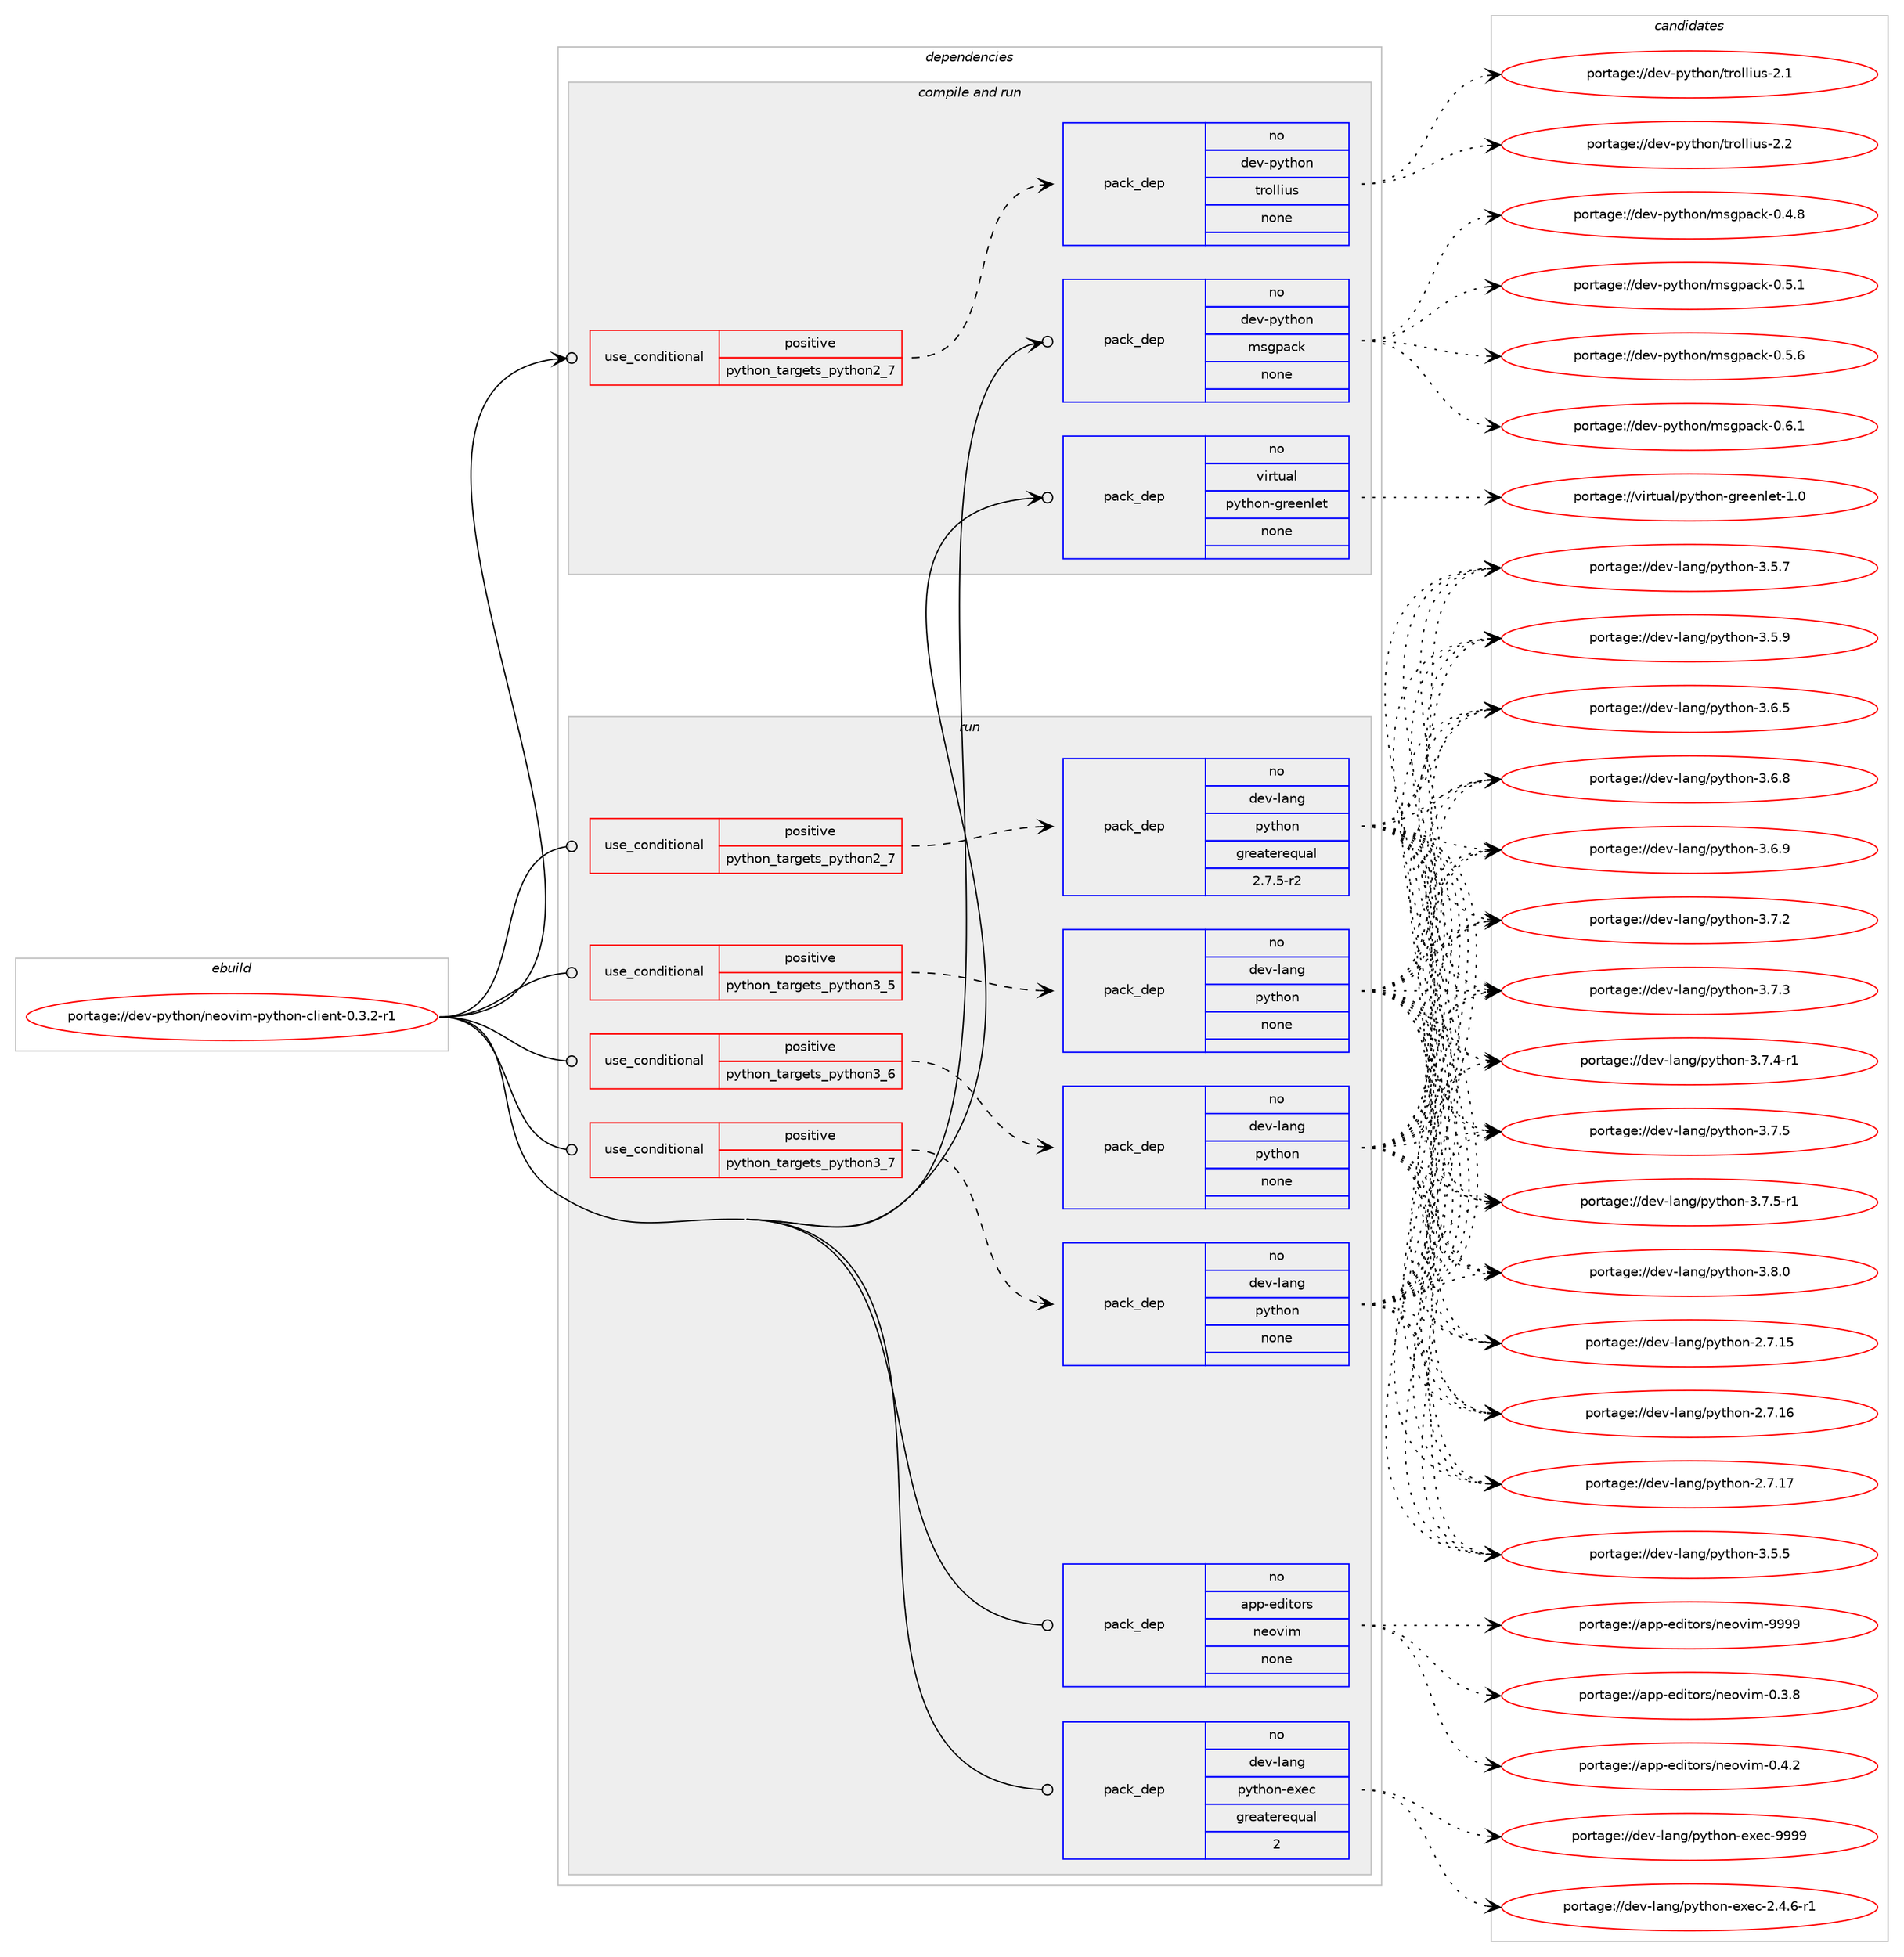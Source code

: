 digraph prolog {

# *************
# Graph options
# *************

newrank=true;
concentrate=true;
compound=true;
graph [rankdir=LR,fontname=Helvetica,fontsize=10,ranksep=1.5];#, ranksep=2.5, nodesep=0.2];
edge  [arrowhead=vee];
node  [fontname=Helvetica,fontsize=10];

# **********
# The ebuild
# **********

subgraph cluster_leftcol {
color=gray;
rank=same;
label=<<i>ebuild</i>>;
id [label="portage://dev-python/neovim-python-client-0.3.2-r1", color=red, width=4, href="../dev-python/neovim-python-client-0.3.2-r1.svg"];
}

# ****************
# The dependencies
# ****************

subgraph cluster_midcol {
color=gray;
label=<<i>dependencies</i>>;
subgraph cluster_compile {
fillcolor="#eeeeee";
style=filled;
label=<<i>compile</i>>;
}
subgraph cluster_compileandrun {
fillcolor="#eeeeee";
style=filled;
label=<<i>compile and run</i>>;
subgraph cond32258 {
dependency151046 [label=<<TABLE BORDER="0" CELLBORDER="1" CELLSPACING="0" CELLPADDING="4"><TR><TD ROWSPAN="3" CELLPADDING="10">use_conditional</TD></TR><TR><TD>positive</TD></TR><TR><TD>python_targets_python2_7</TD></TR></TABLE>>, shape=none, color=red];
subgraph pack115462 {
dependency151047 [label=<<TABLE BORDER="0" CELLBORDER="1" CELLSPACING="0" CELLPADDING="4" WIDTH="220"><TR><TD ROWSPAN="6" CELLPADDING="30">pack_dep</TD></TR><TR><TD WIDTH="110">no</TD></TR><TR><TD>dev-python</TD></TR><TR><TD>trollius</TD></TR><TR><TD>none</TD></TR><TR><TD></TD></TR></TABLE>>, shape=none, color=blue];
}
dependency151046:e -> dependency151047:w [weight=20,style="dashed",arrowhead="vee"];
}
id:e -> dependency151046:w [weight=20,style="solid",arrowhead="odotvee"];
subgraph pack115463 {
dependency151048 [label=<<TABLE BORDER="0" CELLBORDER="1" CELLSPACING="0" CELLPADDING="4" WIDTH="220"><TR><TD ROWSPAN="6" CELLPADDING="30">pack_dep</TD></TR><TR><TD WIDTH="110">no</TD></TR><TR><TD>dev-python</TD></TR><TR><TD>msgpack</TD></TR><TR><TD>none</TD></TR><TR><TD></TD></TR></TABLE>>, shape=none, color=blue];
}
id:e -> dependency151048:w [weight=20,style="solid",arrowhead="odotvee"];
subgraph pack115464 {
dependency151049 [label=<<TABLE BORDER="0" CELLBORDER="1" CELLSPACING="0" CELLPADDING="4" WIDTH="220"><TR><TD ROWSPAN="6" CELLPADDING="30">pack_dep</TD></TR><TR><TD WIDTH="110">no</TD></TR><TR><TD>virtual</TD></TR><TR><TD>python-greenlet</TD></TR><TR><TD>none</TD></TR><TR><TD></TD></TR></TABLE>>, shape=none, color=blue];
}
id:e -> dependency151049:w [weight=20,style="solid",arrowhead="odotvee"];
}
subgraph cluster_run {
fillcolor="#eeeeee";
style=filled;
label=<<i>run</i>>;
subgraph cond32259 {
dependency151050 [label=<<TABLE BORDER="0" CELLBORDER="1" CELLSPACING="0" CELLPADDING="4"><TR><TD ROWSPAN="3" CELLPADDING="10">use_conditional</TD></TR><TR><TD>positive</TD></TR><TR><TD>python_targets_python2_7</TD></TR></TABLE>>, shape=none, color=red];
subgraph pack115465 {
dependency151051 [label=<<TABLE BORDER="0" CELLBORDER="1" CELLSPACING="0" CELLPADDING="4" WIDTH="220"><TR><TD ROWSPAN="6" CELLPADDING="30">pack_dep</TD></TR><TR><TD WIDTH="110">no</TD></TR><TR><TD>dev-lang</TD></TR><TR><TD>python</TD></TR><TR><TD>greaterequal</TD></TR><TR><TD>2.7.5-r2</TD></TR></TABLE>>, shape=none, color=blue];
}
dependency151050:e -> dependency151051:w [weight=20,style="dashed",arrowhead="vee"];
}
id:e -> dependency151050:w [weight=20,style="solid",arrowhead="odot"];
subgraph cond32260 {
dependency151052 [label=<<TABLE BORDER="0" CELLBORDER="1" CELLSPACING="0" CELLPADDING="4"><TR><TD ROWSPAN="3" CELLPADDING="10">use_conditional</TD></TR><TR><TD>positive</TD></TR><TR><TD>python_targets_python3_5</TD></TR></TABLE>>, shape=none, color=red];
subgraph pack115466 {
dependency151053 [label=<<TABLE BORDER="0" CELLBORDER="1" CELLSPACING="0" CELLPADDING="4" WIDTH="220"><TR><TD ROWSPAN="6" CELLPADDING="30">pack_dep</TD></TR><TR><TD WIDTH="110">no</TD></TR><TR><TD>dev-lang</TD></TR><TR><TD>python</TD></TR><TR><TD>none</TD></TR><TR><TD></TD></TR></TABLE>>, shape=none, color=blue];
}
dependency151052:e -> dependency151053:w [weight=20,style="dashed",arrowhead="vee"];
}
id:e -> dependency151052:w [weight=20,style="solid",arrowhead="odot"];
subgraph cond32261 {
dependency151054 [label=<<TABLE BORDER="0" CELLBORDER="1" CELLSPACING="0" CELLPADDING="4"><TR><TD ROWSPAN="3" CELLPADDING="10">use_conditional</TD></TR><TR><TD>positive</TD></TR><TR><TD>python_targets_python3_6</TD></TR></TABLE>>, shape=none, color=red];
subgraph pack115467 {
dependency151055 [label=<<TABLE BORDER="0" CELLBORDER="1" CELLSPACING="0" CELLPADDING="4" WIDTH="220"><TR><TD ROWSPAN="6" CELLPADDING="30">pack_dep</TD></TR><TR><TD WIDTH="110">no</TD></TR><TR><TD>dev-lang</TD></TR><TR><TD>python</TD></TR><TR><TD>none</TD></TR><TR><TD></TD></TR></TABLE>>, shape=none, color=blue];
}
dependency151054:e -> dependency151055:w [weight=20,style="dashed",arrowhead="vee"];
}
id:e -> dependency151054:w [weight=20,style="solid",arrowhead="odot"];
subgraph cond32262 {
dependency151056 [label=<<TABLE BORDER="0" CELLBORDER="1" CELLSPACING="0" CELLPADDING="4"><TR><TD ROWSPAN="3" CELLPADDING="10">use_conditional</TD></TR><TR><TD>positive</TD></TR><TR><TD>python_targets_python3_7</TD></TR></TABLE>>, shape=none, color=red];
subgraph pack115468 {
dependency151057 [label=<<TABLE BORDER="0" CELLBORDER="1" CELLSPACING="0" CELLPADDING="4" WIDTH="220"><TR><TD ROWSPAN="6" CELLPADDING="30">pack_dep</TD></TR><TR><TD WIDTH="110">no</TD></TR><TR><TD>dev-lang</TD></TR><TR><TD>python</TD></TR><TR><TD>none</TD></TR><TR><TD></TD></TR></TABLE>>, shape=none, color=blue];
}
dependency151056:e -> dependency151057:w [weight=20,style="dashed",arrowhead="vee"];
}
id:e -> dependency151056:w [weight=20,style="solid",arrowhead="odot"];
subgraph pack115469 {
dependency151058 [label=<<TABLE BORDER="0" CELLBORDER="1" CELLSPACING="0" CELLPADDING="4" WIDTH="220"><TR><TD ROWSPAN="6" CELLPADDING="30">pack_dep</TD></TR><TR><TD WIDTH="110">no</TD></TR><TR><TD>app-editors</TD></TR><TR><TD>neovim</TD></TR><TR><TD>none</TD></TR><TR><TD></TD></TR></TABLE>>, shape=none, color=blue];
}
id:e -> dependency151058:w [weight=20,style="solid",arrowhead="odot"];
subgraph pack115470 {
dependency151059 [label=<<TABLE BORDER="0" CELLBORDER="1" CELLSPACING="0" CELLPADDING="4" WIDTH="220"><TR><TD ROWSPAN="6" CELLPADDING="30">pack_dep</TD></TR><TR><TD WIDTH="110">no</TD></TR><TR><TD>dev-lang</TD></TR><TR><TD>python-exec</TD></TR><TR><TD>greaterequal</TD></TR><TR><TD>2</TD></TR></TABLE>>, shape=none, color=blue];
}
id:e -> dependency151059:w [weight=20,style="solid",arrowhead="odot"];
}
}

# **************
# The candidates
# **************

subgraph cluster_choices {
rank=same;
color=gray;
label=<<i>candidates</i>>;

subgraph choice115462 {
color=black;
nodesep=1;
choiceportage100101118451121211161041111104711611411110810810511711545504649 [label="portage://dev-python/trollius-2.1", color=red, width=4,href="../dev-python/trollius-2.1.svg"];
choiceportage100101118451121211161041111104711611411110810810511711545504650 [label="portage://dev-python/trollius-2.2", color=red, width=4,href="../dev-python/trollius-2.2.svg"];
dependency151047:e -> choiceportage100101118451121211161041111104711611411110810810511711545504649:w [style=dotted,weight="100"];
dependency151047:e -> choiceportage100101118451121211161041111104711611411110810810511711545504650:w [style=dotted,weight="100"];
}
subgraph choice115463 {
color=black;
nodesep=1;
choiceportage10010111845112121116104111110471091151031129799107454846524656 [label="portage://dev-python/msgpack-0.4.8", color=red, width=4,href="../dev-python/msgpack-0.4.8.svg"];
choiceportage10010111845112121116104111110471091151031129799107454846534649 [label="portage://dev-python/msgpack-0.5.1", color=red, width=4,href="../dev-python/msgpack-0.5.1.svg"];
choiceportage10010111845112121116104111110471091151031129799107454846534654 [label="portage://dev-python/msgpack-0.5.6", color=red, width=4,href="../dev-python/msgpack-0.5.6.svg"];
choiceportage10010111845112121116104111110471091151031129799107454846544649 [label="portage://dev-python/msgpack-0.6.1", color=red, width=4,href="../dev-python/msgpack-0.6.1.svg"];
dependency151048:e -> choiceportage10010111845112121116104111110471091151031129799107454846524656:w [style=dotted,weight="100"];
dependency151048:e -> choiceportage10010111845112121116104111110471091151031129799107454846534649:w [style=dotted,weight="100"];
dependency151048:e -> choiceportage10010111845112121116104111110471091151031129799107454846534654:w [style=dotted,weight="100"];
dependency151048:e -> choiceportage10010111845112121116104111110471091151031129799107454846544649:w [style=dotted,weight="100"];
}
subgraph choice115464 {
color=black;
nodesep=1;
choiceportage11810511411611797108471121211161041111104510311410110111010810111645494648 [label="portage://virtual/python-greenlet-1.0", color=red, width=4,href="../virtual/python-greenlet-1.0.svg"];
dependency151049:e -> choiceportage11810511411611797108471121211161041111104510311410110111010810111645494648:w [style=dotted,weight="100"];
}
subgraph choice115465 {
color=black;
nodesep=1;
choiceportage10010111845108971101034711212111610411111045504655464953 [label="portage://dev-lang/python-2.7.15", color=red, width=4,href="../dev-lang/python-2.7.15.svg"];
choiceportage10010111845108971101034711212111610411111045504655464954 [label="portage://dev-lang/python-2.7.16", color=red, width=4,href="../dev-lang/python-2.7.16.svg"];
choiceportage10010111845108971101034711212111610411111045504655464955 [label="portage://dev-lang/python-2.7.17", color=red, width=4,href="../dev-lang/python-2.7.17.svg"];
choiceportage100101118451089711010347112121116104111110455146534653 [label="portage://dev-lang/python-3.5.5", color=red, width=4,href="../dev-lang/python-3.5.5.svg"];
choiceportage100101118451089711010347112121116104111110455146534655 [label="portage://dev-lang/python-3.5.7", color=red, width=4,href="../dev-lang/python-3.5.7.svg"];
choiceportage100101118451089711010347112121116104111110455146534657 [label="portage://dev-lang/python-3.5.9", color=red, width=4,href="../dev-lang/python-3.5.9.svg"];
choiceportage100101118451089711010347112121116104111110455146544653 [label="portage://dev-lang/python-3.6.5", color=red, width=4,href="../dev-lang/python-3.6.5.svg"];
choiceportage100101118451089711010347112121116104111110455146544656 [label="portage://dev-lang/python-3.6.8", color=red, width=4,href="../dev-lang/python-3.6.8.svg"];
choiceportage100101118451089711010347112121116104111110455146544657 [label="portage://dev-lang/python-3.6.9", color=red, width=4,href="../dev-lang/python-3.6.9.svg"];
choiceportage100101118451089711010347112121116104111110455146554650 [label="portage://dev-lang/python-3.7.2", color=red, width=4,href="../dev-lang/python-3.7.2.svg"];
choiceportage100101118451089711010347112121116104111110455146554651 [label="portage://dev-lang/python-3.7.3", color=red, width=4,href="../dev-lang/python-3.7.3.svg"];
choiceportage1001011184510897110103471121211161041111104551465546524511449 [label="portage://dev-lang/python-3.7.4-r1", color=red, width=4,href="../dev-lang/python-3.7.4-r1.svg"];
choiceportage100101118451089711010347112121116104111110455146554653 [label="portage://dev-lang/python-3.7.5", color=red, width=4,href="../dev-lang/python-3.7.5.svg"];
choiceportage1001011184510897110103471121211161041111104551465546534511449 [label="portage://dev-lang/python-3.7.5-r1", color=red, width=4,href="../dev-lang/python-3.7.5-r1.svg"];
choiceportage100101118451089711010347112121116104111110455146564648 [label="portage://dev-lang/python-3.8.0", color=red, width=4,href="../dev-lang/python-3.8.0.svg"];
dependency151051:e -> choiceportage10010111845108971101034711212111610411111045504655464953:w [style=dotted,weight="100"];
dependency151051:e -> choiceportage10010111845108971101034711212111610411111045504655464954:w [style=dotted,weight="100"];
dependency151051:e -> choiceportage10010111845108971101034711212111610411111045504655464955:w [style=dotted,weight="100"];
dependency151051:e -> choiceportage100101118451089711010347112121116104111110455146534653:w [style=dotted,weight="100"];
dependency151051:e -> choiceportage100101118451089711010347112121116104111110455146534655:w [style=dotted,weight="100"];
dependency151051:e -> choiceportage100101118451089711010347112121116104111110455146534657:w [style=dotted,weight="100"];
dependency151051:e -> choiceportage100101118451089711010347112121116104111110455146544653:w [style=dotted,weight="100"];
dependency151051:e -> choiceportage100101118451089711010347112121116104111110455146544656:w [style=dotted,weight="100"];
dependency151051:e -> choiceportage100101118451089711010347112121116104111110455146544657:w [style=dotted,weight="100"];
dependency151051:e -> choiceportage100101118451089711010347112121116104111110455146554650:w [style=dotted,weight="100"];
dependency151051:e -> choiceportage100101118451089711010347112121116104111110455146554651:w [style=dotted,weight="100"];
dependency151051:e -> choiceportage1001011184510897110103471121211161041111104551465546524511449:w [style=dotted,weight="100"];
dependency151051:e -> choiceportage100101118451089711010347112121116104111110455146554653:w [style=dotted,weight="100"];
dependency151051:e -> choiceportage1001011184510897110103471121211161041111104551465546534511449:w [style=dotted,weight="100"];
dependency151051:e -> choiceportage100101118451089711010347112121116104111110455146564648:w [style=dotted,weight="100"];
}
subgraph choice115466 {
color=black;
nodesep=1;
choiceportage10010111845108971101034711212111610411111045504655464953 [label="portage://dev-lang/python-2.7.15", color=red, width=4,href="../dev-lang/python-2.7.15.svg"];
choiceportage10010111845108971101034711212111610411111045504655464954 [label="portage://dev-lang/python-2.7.16", color=red, width=4,href="../dev-lang/python-2.7.16.svg"];
choiceportage10010111845108971101034711212111610411111045504655464955 [label="portage://dev-lang/python-2.7.17", color=red, width=4,href="../dev-lang/python-2.7.17.svg"];
choiceportage100101118451089711010347112121116104111110455146534653 [label="portage://dev-lang/python-3.5.5", color=red, width=4,href="../dev-lang/python-3.5.5.svg"];
choiceportage100101118451089711010347112121116104111110455146534655 [label="portage://dev-lang/python-3.5.7", color=red, width=4,href="../dev-lang/python-3.5.7.svg"];
choiceportage100101118451089711010347112121116104111110455146534657 [label="portage://dev-lang/python-3.5.9", color=red, width=4,href="../dev-lang/python-3.5.9.svg"];
choiceportage100101118451089711010347112121116104111110455146544653 [label="portage://dev-lang/python-3.6.5", color=red, width=4,href="../dev-lang/python-3.6.5.svg"];
choiceportage100101118451089711010347112121116104111110455146544656 [label="portage://dev-lang/python-3.6.8", color=red, width=4,href="../dev-lang/python-3.6.8.svg"];
choiceportage100101118451089711010347112121116104111110455146544657 [label="portage://dev-lang/python-3.6.9", color=red, width=4,href="../dev-lang/python-3.6.9.svg"];
choiceportage100101118451089711010347112121116104111110455146554650 [label="portage://dev-lang/python-3.7.2", color=red, width=4,href="../dev-lang/python-3.7.2.svg"];
choiceportage100101118451089711010347112121116104111110455146554651 [label="portage://dev-lang/python-3.7.3", color=red, width=4,href="../dev-lang/python-3.7.3.svg"];
choiceportage1001011184510897110103471121211161041111104551465546524511449 [label="portage://dev-lang/python-3.7.4-r1", color=red, width=4,href="../dev-lang/python-3.7.4-r1.svg"];
choiceportage100101118451089711010347112121116104111110455146554653 [label="portage://dev-lang/python-3.7.5", color=red, width=4,href="../dev-lang/python-3.7.5.svg"];
choiceportage1001011184510897110103471121211161041111104551465546534511449 [label="portage://dev-lang/python-3.7.5-r1", color=red, width=4,href="../dev-lang/python-3.7.5-r1.svg"];
choiceportage100101118451089711010347112121116104111110455146564648 [label="portage://dev-lang/python-3.8.0", color=red, width=4,href="../dev-lang/python-3.8.0.svg"];
dependency151053:e -> choiceportage10010111845108971101034711212111610411111045504655464953:w [style=dotted,weight="100"];
dependency151053:e -> choiceportage10010111845108971101034711212111610411111045504655464954:w [style=dotted,weight="100"];
dependency151053:e -> choiceportage10010111845108971101034711212111610411111045504655464955:w [style=dotted,weight="100"];
dependency151053:e -> choiceportage100101118451089711010347112121116104111110455146534653:w [style=dotted,weight="100"];
dependency151053:e -> choiceportage100101118451089711010347112121116104111110455146534655:w [style=dotted,weight="100"];
dependency151053:e -> choiceportage100101118451089711010347112121116104111110455146534657:w [style=dotted,weight="100"];
dependency151053:e -> choiceportage100101118451089711010347112121116104111110455146544653:w [style=dotted,weight="100"];
dependency151053:e -> choiceportage100101118451089711010347112121116104111110455146544656:w [style=dotted,weight="100"];
dependency151053:e -> choiceportage100101118451089711010347112121116104111110455146544657:w [style=dotted,weight="100"];
dependency151053:e -> choiceportage100101118451089711010347112121116104111110455146554650:w [style=dotted,weight="100"];
dependency151053:e -> choiceportage100101118451089711010347112121116104111110455146554651:w [style=dotted,weight="100"];
dependency151053:e -> choiceportage1001011184510897110103471121211161041111104551465546524511449:w [style=dotted,weight="100"];
dependency151053:e -> choiceportage100101118451089711010347112121116104111110455146554653:w [style=dotted,weight="100"];
dependency151053:e -> choiceportage1001011184510897110103471121211161041111104551465546534511449:w [style=dotted,weight="100"];
dependency151053:e -> choiceportage100101118451089711010347112121116104111110455146564648:w [style=dotted,weight="100"];
}
subgraph choice115467 {
color=black;
nodesep=1;
choiceportage10010111845108971101034711212111610411111045504655464953 [label="portage://dev-lang/python-2.7.15", color=red, width=4,href="../dev-lang/python-2.7.15.svg"];
choiceportage10010111845108971101034711212111610411111045504655464954 [label="portage://dev-lang/python-2.7.16", color=red, width=4,href="../dev-lang/python-2.7.16.svg"];
choiceportage10010111845108971101034711212111610411111045504655464955 [label="portage://dev-lang/python-2.7.17", color=red, width=4,href="../dev-lang/python-2.7.17.svg"];
choiceportage100101118451089711010347112121116104111110455146534653 [label="portage://dev-lang/python-3.5.5", color=red, width=4,href="../dev-lang/python-3.5.5.svg"];
choiceportage100101118451089711010347112121116104111110455146534655 [label="portage://dev-lang/python-3.5.7", color=red, width=4,href="../dev-lang/python-3.5.7.svg"];
choiceportage100101118451089711010347112121116104111110455146534657 [label="portage://dev-lang/python-3.5.9", color=red, width=4,href="../dev-lang/python-3.5.9.svg"];
choiceportage100101118451089711010347112121116104111110455146544653 [label="portage://dev-lang/python-3.6.5", color=red, width=4,href="../dev-lang/python-3.6.5.svg"];
choiceportage100101118451089711010347112121116104111110455146544656 [label="portage://dev-lang/python-3.6.8", color=red, width=4,href="../dev-lang/python-3.6.8.svg"];
choiceportage100101118451089711010347112121116104111110455146544657 [label="portage://dev-lang/python-3.6.9", color=red, width=4,href="../dev-lang/python-3.6.9.svg"];
choiceportage100101118451089711010347112121116104111110455146554650 [label="portage://dev-lang/python-3.7.2", color=red, width=4,href="../dev-lang/python-3.7.2.svg"];
choiceportage100101118451089711010347112121116104111110455146554651 [label="portage://dev-lang/python-3.7.3", color=red, width=4,href="../dev-lang/python-3.7.3.svg"];
choiceportage1001011184510897110103471121211161041111104551465546524511449 [label="portage://dev-lang/python-3.7.4-r1", color=red, width=4,href="../dev-lang/python-3.7.4-r1.svg"];
choiceportage100101118451089711010347112121116104111110455146554653 [label="portage://dev-lang/python-3.7.5", color=red, width=4,href="../dev-lang/python-3.7.5.svg"];
choiceportage1001011184510897110103471121211161041111104551465546534511449 [label="portage://dev-lang/python-3.7.5-r1", color=red, width=4,href="../dev-lang/python-3.7.5-r1.svg"];
choiceportage100101118451089711010347112121116104111110455146564648 [label="portage://dev-lang/python-3.8.0", color=red, width=4,href="../dev-lang/python-3.8.0.svg"];
dependency151055:e -> choiceportage10010111845108971101034711212111610411111045504655464953:w [style=dotted,weight="100"];
dependency151055:e -> choiceportage10010111845108971101034711212111610411111045504655464954:w [style=dotted,weight="100"];
dependency151055:e -> choiceportage10010111845108971101034711212111610411111045504655464955:w [style=dotted,weight="100"];
dependency151055:e -> choiceportage100101118451089711010347112121116104111110455146534653:w [style=dotted,weight="100"];
dependency151055:e -> choiceportage100101118451089711010347112121116104111110455146534655:w [style=dotted,weight="100"];
dependency151055:e -> choiceportage100101118451089711010347112121116104111110455146534657:w [style=dotted,weight="100"];
dependency151055:e -> choiceportage100101118451089711010347112121116104111110455146544653:w [style=dotted,weight="100"];
dependency151055:e -> choiceportage100101118451089711010347112121116104111110455146544656:w [style=dotted,weight="100"];
dependency151055:e -> choiceportage100101118451089711010347112121116104111110455146544657:w [style=dotted,weight="100"];
dependency151055:e -> choiceportage100101118451089711010347112121116104111110455146554650:w [style=dotted,weight="100"];
dependency151055:e -> choiceportage100101118451089711010347112121116104111110455146554651:w [style=dotted,weight="100"];
dependency151055:e -> choiceportage1001011184510897110103471121211161041111104551465546524511449:w [style=dotted,weight="100"];
dependency151055:e -> choiceportage100101118451089711010347112121116104111110455146554653:w [style=dotted,weight="100"];
dependency151055:e -> choiceportage1001011184510897110103471121211161041111104551465546534511449:w [style=dotted,weight="100"];
dependency151055:e -> choiceportage100101118451089711010347112121116104111110455146564648:w [style=dotted,weight="100"];
}
subgraph choice115468 {
color=black;
nodesep=1;
choiceportage10010111845108971101034711212111610411111045504655464953 [label="portage://dev-lang/python-2.7.15", color=red, width=4,href="../dev-lang/python-2.7.15.svg"];
choiceportage10010111845108971101034711212111610411111045504655464954 [label="portage://dev-lang/python-2.7.16", color=red, width=4,href="../dev-lang/python-2.7.16.svg"];
choiceportage10010111845108971101034711212111610411111045504655464955 [label="portage://dev-lang/python-2.7.17", color=red, width=4,href="../dev-lang/python-2.7.17.svg"];
choiceportage100101118451089711010347112121116104111110455146534653 [label="portage://dev-lang/python-3.5.5", color=red, width=4,href="../dev-lang/python-3.5.5.svg"];
choiceportage100101118451089711010347112121116104111110455146534655 [label="portage://dev-lang/python-3.5.7", color=red, width=4,href="../dev-lang/python-3.5.7.svg"];
choiceportage100101118451089711010347112121116104111110455146534657 [label="portage://dev-lang/python-3.5.9", color=red, width=4,href="../dev-lang/python-3.5.9.svg"];
choiceportage100101118451089711010347112121116104111110455146544653 [label="portage://dev-lang/python-3.6.5", color=red, width=4,href="../dev-lang/python-3.6.5.svg"];
choiceportage100101118451089711010347112121116104111110455146544656 [label="portage://dev-lang/python-3.6.8", color=red, width=4,href="../dev-lang/python-3.6.8.svg"];
choiceportage100101118451089711010347112121116104111110455146544657 [label="portage://dev-lang/python-3.6.9", color=red, width=4,href="../dev-lang/python-3.6.9.svg"];
choiceportage100101118451089711010347112121116104111110455146554650 [label="portage://dev-lang/python-3.7.2", color=red, width=4,href="../dev-lang/python-3.7.2.svg"];
choiceportage100101118451089711010347112121116104111110455146554651 [label="portage://dev-lang/python-3.7.3", color=red, width=4,href="../dev-lang/python-3.7.3.svg"];
choiceportage1001011184510897110103471121211161041111104551465546524511449 [label="portage://dev-lang/python-3.7.4-r1", color=red, width=4,href="../dev-lang/python-3.7.4-r1.svg"];
choiceportage100101118451089711010347112121116104111110455146554653 [label="portage://dev-lang/python-3.7.5", color=red, width=4,href="../dev-lang/python-3.7.5.svg"];
choiceportage1001011184510897110103471121211161041111104551465546534511449 [label="portage://dev-lang/python-3.7.5-r1", color=red, width=4,href="../dev-lang/python-3.7.5-r1.svg"];
choiceportage100101118451089711010347112121116104111110455146564648 [label="portage://dev-lang/python-3.8.0", color=red, width=4,href="../dev-lang/python-3.8.0.svg"];
dependency151057:e -> choiceportage10010111845108971101034711212111610411111045504655464953:w [style=dotted,weight="100"];
dependency151057:e -> choiceportage10010111845108971101034711212111610411111045504655464954:w [style=dotted,weight="100"];
dependency151057:e -> choiceportage10010111845108971101034711212111610411111045504655464955:w [style=dotted,weight="100"];
dependency151057:e -> choiceportage100101118451089711010347112121116104111110455146534653:w [style=dotted,weight="100"];
dependency151057:e -> choiceportage100101118451089711010347112121116104111110455146534655:w [style=dotted,weight="100"];
dependency151057:e -> choiceportage100101118451089711010347112121116104111110455146534657:w [style=dotted,weight="100"];
dependency151057:e -> choiceportage100101118451089711010347112121116104111110455146544653:w [style=dotted,weight="100"];
dependency151057:e -> choiceportage100101118451089711010347112121116104111110455146544656:w [style=dotted,weight="100"];
dependency151057:e -> choiceportage100101118451089711010347112121116104111110455146544657:w [style=dotted,weight="100"];
dependency151057:e -> choiceportage100101118451089711010347112121116104111110455146554650:w [style=dotted,weight="100"];
dependency151057:e -> choiceportage100101118451089711010347112121116104111110455146554651:w [style=dotted,weight="100"];
dependency151057:e -> choiceportage1001011184510897110103471121211161041111104551465546524511449:w [style=dotted,weight="100"];
dependency151057:e -> choiceportage100101118451089711010347112121116104111110455146554653:w [style=dotted,weight="100"];
dependency151057:e -> choiceportage1001011184510897110103471121211161041111104551465546534511449:w [style=dotted,weight="100"];
dependency151057:e -> choiceportage100101118451089711010347112121116104111110455146564648:w [style=dotted,weight="100"];
}
subgraph choice115469 {
color=black;
nodesep=1;
choiceportage971121124510110010511611111411547110101111118105109454846514656 [label="portage://app-editors/neovim-0.3.8", color=red, width=4,href="../app-editors/neovim-0.3.8.svg"];
choiceportage971121124510110010511611111411547110101111118105109454846524650 [label="portage://app-editors/neovim-0.4.2", color=red, width=4,href="../app-editors/neovim-0.4.2.svg"];
choiceportage9711211245101100105116111114115471101011111181051094557575757 [label="portage://app-editors/neovim-9999", color=red, width=4,href="../app-editors/neovim-9999.svg"];
dependency151058:e -> choiceportage971121124510110010511611111411547110101111118105109454846514656:w [style=dotted,weight="100"];
dependency151058:e -> choiceportage971121124510110010511611111411547110101111118105109454846524650:w [style=dotted,weight="100"];
dependency151058:e -> choiceportage9711211245101100105116111114115471101011111181051094557575757:w [style=dotted,weight="100"];
}
subgraph choice115470 {
color=black;
nodesep=1;
choiceportage10010111845108971101034711212111610411111045101120101994550465246544511449 [label="portage://dev-lang/python-exec-2.4.6-r1", color=red, width=4,href="../dev-lang/python-exec-2.4.6-r1.svg"];
choiceportage10010111845108971101034711212111610411111045101120101994557575757 [label="portage://dev-lang/python-exec-9999", color=red, width=4,href="../dev-lang/python-exec-9999.svg"];
dependency151059:e -> choiceportage10010111845108971101034711212111610411111045101120101994550465246544511449:w [style=dotted,weight="100"];
dependency151059:e -> choiceportage10010111845108971101034711212111610411111045101120101994557575757:w [style=dotted,weight="100"];
}
}

}
